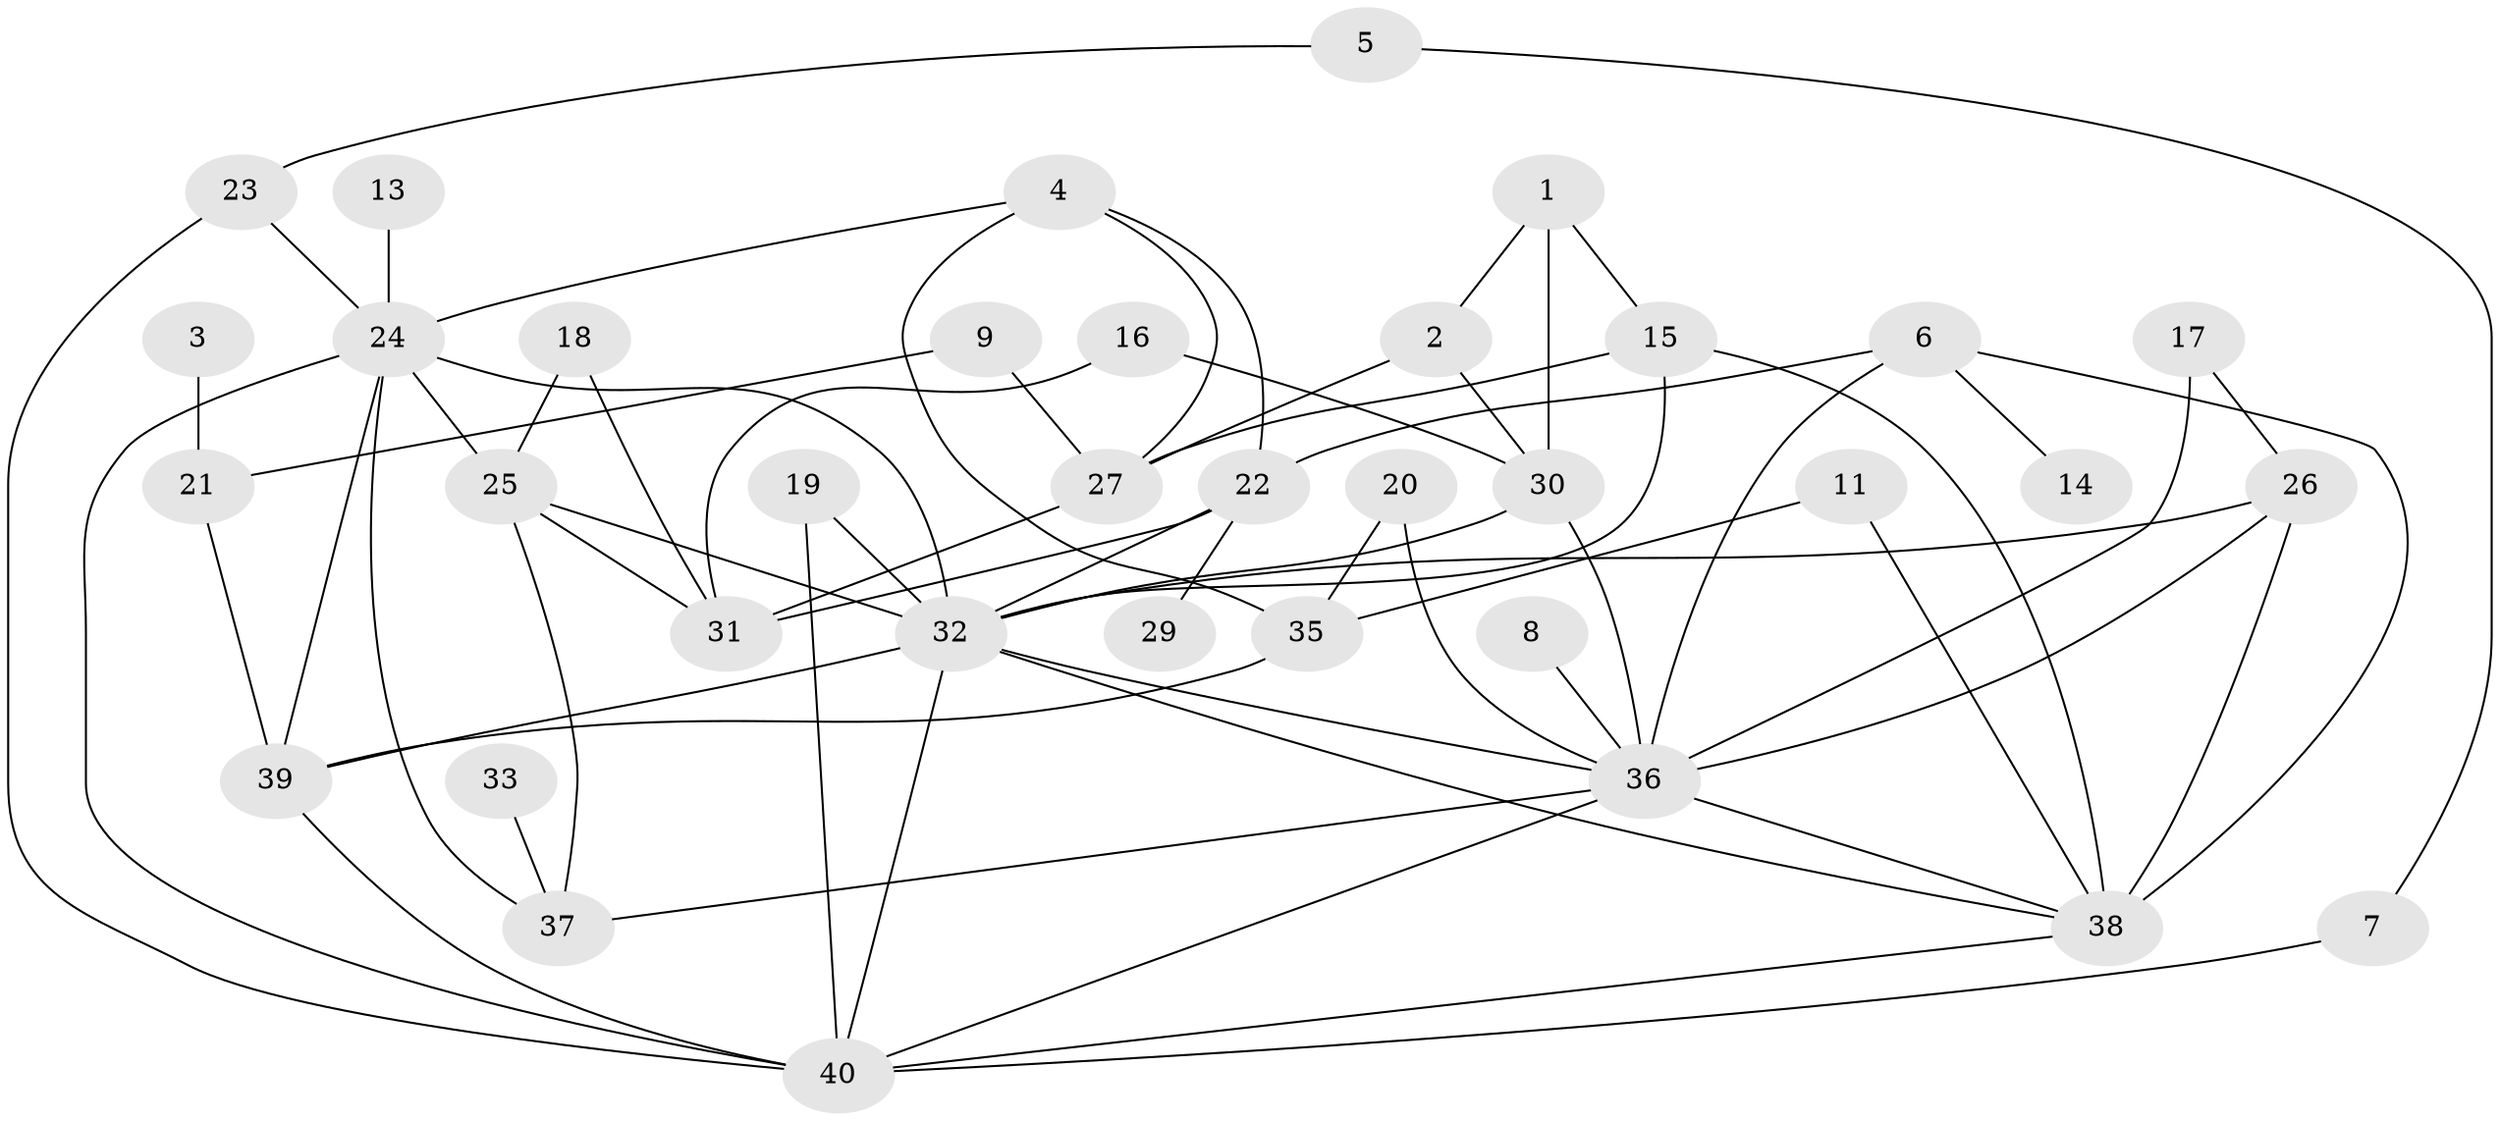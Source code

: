 // original degree distribution, {2: 0.27848101265822783, 5: 0.0759493670886076, 3: 0.24050632911392406, 8: 0.012658227848101266, 4: 0.189873417721519, 1: 0.08860759493670886, 0: 0.05063291139240506, 6: 0.06329113924050633}
// Generated by graph-tools (version 1.1) at 2025/00/03/09/25 03:00:53]
// undirected, 36 vertices, 67 edges
graph export_dot {
graph [start="1"]
  node [color=gray90,style=filled];
  1;
  2;
  3;
  4;
  5;
  6;
  7;
  8;
  9;
  11;
  13;
  14;
  15;
  16;
  17;
  18;
  19;
  20;
  21;
  22;
  23;
  24;
  25;
  26;
  27;
  29;
  30;
  31;
  32;
  33;
  35;
  36;
  37;
  38;
  39;
  40;
  1 -- 2 [weight=1.0];
  1 -- 15 [weight=1.0];
  1 -- 30 [weight=1.0];
  2 -- 27 [weight=1.0];
  2 -- 30 [weight=1.0];
  3 -- 21 [weight=1.0];
  4 -- 22 [weight=1.0];
  4 -- 24 [weight=1.0];
  4 -- 27 [weight=1.0];
  4 -- 35 [weight=1.0];
  5 -- 7 [weight=1.0];
  5 -- 23 [weight=1.0];
  6 -- 14 [weight=1.0];
  6 -- 22 [weight=1.0];
  6 -- 36 [weight=1.0];
  6 -- 38 [weight=1.0];
  7 -- 40 [weight=1.0];
  8 -- 36 [weight=1.0];
  9 -- 21 [weight=1.0];
  9 -- 27 [weight=1.0];
  11 -- 35 [weight=1.0];
  11 -- 38 [weight=1.0];
  13 -- 24 [weight=2.0];
  15 -- 27 [weight=1.0];
  15 -- 32 [weight=1.0];
  15 -- 38 [weight=1.0];
  16 -- 30 [weight=1.0];
  16 -- 31 [weight=1.0];
  17 -- 26 [weight=1.0];
  17 -- 36 [weight=2.0];
  18 -- 25 [weight=1.0];
  18 -- 31 [weight=1.0];
  19 -- 32 [weight=1.0];
  19 -- 40 [weight=1.0];
  20 -- 35 [weight=1.0];
  20 -- 36 [weight=1.0];
  21 -- 39 [weight=1.0];
  22 -- 29 [weight=1.0];
  22 -- 31 [weight=1.0];
  22 -- 32 [weight=1.0];
  23 -- 24 [weight=1.0];
  23 -- 40 [weight=1.0];
  24 -- 25 [weight=1.0];
  24 -- 32 [weight=1.0];
  24 -- 37 [weight=1.0];
  24 -- 39 [weight=1.0];
  24 -- 40 [weight=2.0];
  25 -- 31 [weight=1.0];
  25 -- 32 [weight=3.0];
  25 -- 37 [weight=1.0];
  26 -- 32 [weight=1.0];
  26 -- 36 [weight=2.0];
  26 -- 38 [weight=2.0];
  27 -- 31 [weight=2.0];
  30 -- 32 [weight=1.0];
  30 -- 36 [weight=3.0];
  32 -- 36 [weight=1.0];
  32 -- 38 [weight=1.0];
  32 -- 39 [weight=1.0];
  32 -- 40 [weight=1.0];
  33 -- 37 [weight=1.0];
  35 -- 39 [weight=1.0];
  36 -- 37 [weight=1.0];
  36 -- 38 [weight=1.0];
  36 -- 40 [weight=1.0];
  38 -- 40 [weight=1.0];
  39 -- 40 [weight=1.0];
}
